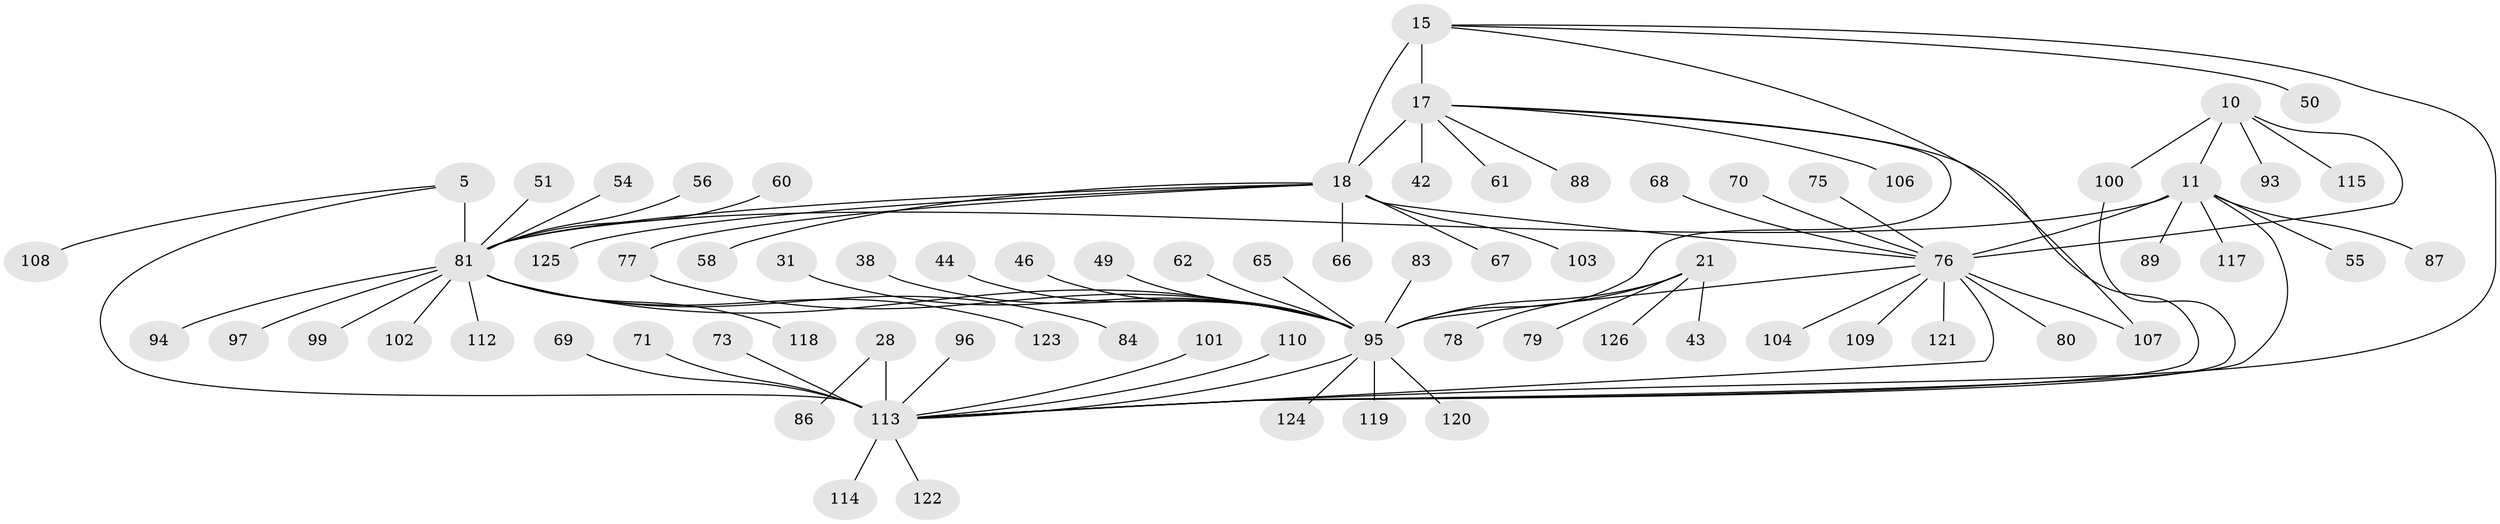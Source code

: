 // original degree distribution, {7: 0.047619047619047616, 10: 0.03968253968253968, 12: 0.007936507936507936, 6: 0.031746031746031744, 9: 0.031746031746031744, 11: 0.023809523809523808, 8: 0.03968253968253968, 5: 0.007936507936507936, 13: 0.007936507936507936, 1: 0.5793650793650794, 2: 0.14285714285714285, 4: 0.007936507936507936, 3: 0.031746031746031744}
// Generated by graph-tools (version 1.1) at 2025/58/03/04/25 21:58:10]
// undirected, 75 vertices, 87 edges
graph export_dot {
graph [start="1"]
  node [color=gray90,style=filled];
  5 [super="+1"];
  10 [super="+9"];
  11 [super="+8"];
  15 [super="+13"];
  17 [super="+16"];
  18 [super="+14"];
  21 [super="+20"];
  28 [super="+25"];
  31;
  38;
  42;
  43;
  44;
  46;
  49;
  50;
  51;
  54;
  55;
  56 [super="+39"];
  58;
  60;
  61;
  62;
  65;
  66;
  67;
  68;
  69;
  70 [super="+59"];
  71 [super="+53"];
  73;
  75;
  76 [super="+12"];
  77;
  78;
  79;
  80;
  81 [super="+6+33+34+35+37+48"];
  83 [super="+41"];
  84;
  86;
  87;
  88;
  89;
  93;
  94;
  95 [super="+92+24"];
  96;
  97;
  99;
  100;
  101;
  102;
  103;
  104;
  106;
  107 [super="+98"];
  108;
  109;
  110;
  112;
  113 [super="+63+111+32+52+40+47+30"];
  114 [super="+90"];
  115 [super="+72"];
  117;
  118;
  119;
  120;
  121;
  122;
  123 [super="+45"];
  124 [super="+116"];
  125;
  126 [super="+105"];
  5 -- 108;
  5 -- 113 [weight=2];
  5 -- 81 [weight=8];
  10 -- 11 [weight=4];
  10 -- 93;
  10 -- 100;
  10 -- 115;
  10 -- 76 [weight=4];
  11 -- 117;
  11 -- 55;
  11 -- 87;
  11 -- 89;
  11 -- 76 [weight=4];
  11 -- 81;
  11 -- 113;
  15 -- 17 [weight=4];
  15 -- 18 [weight=4];
  15 -- 50;
  15 -- 107;
  15 -- 113;
  17 -- 18 [weight=4];
  17 -- 61;
  17 -- 106;
  17 -- 88;
  17 -- 42;
  17 -- 113;
  17 -- 95;
  18 -- 76 [weight=2];
  18 -- 77;
  18 -- 66;
  18 -- 67;
  18 -- 103;
  18 -- 58;
  18 -- 125;
  18 -- 81;
  21 -- 78;
  21 -- 43;
  21 -- 79;
  21 -- 126;
  21 -- 95 [weight=8];
  28 -- 86;
  28 -- 113 [weight=8];
  31 -- 95;
  38 -- 95;
  44 -- 95;
  46 -- 95;
  49 -- 95;
  51 -- 81;
  54 -- 81;
  56 -- 81;
  60 -- 81;
  62 -- 95;
  65 -- 95;
  68 -- 76;
  69 -- 113;
  70 -- 76;
  71 -- 113;
  73 -- 113;
  75 -- 76;
  76 -- 104;
  76 -- 107;
  76 -- 109;
  76 -- 80;
  76 -- 121;
  76 -- 113;
  76 -- 95;
  77 -- 95;
  81 -- 84;
  81 -- 94;
  81 -- 97;
  81 -- 99;
  81 -- 102;
  81 -- 112;
  81 -- 118;
  81 -- 123;
  81 -- 95 [weight=2];
  83 -- 95;
  95 -- 113 [weight=2];
  95 -- 119;
  95 -- 120;
  95 -- 124;
  96 -- 113;
  100 -- 113;
  101 -- 113;
  110 -- 113;
  113 -- 114;
  113 -- 122;
}
